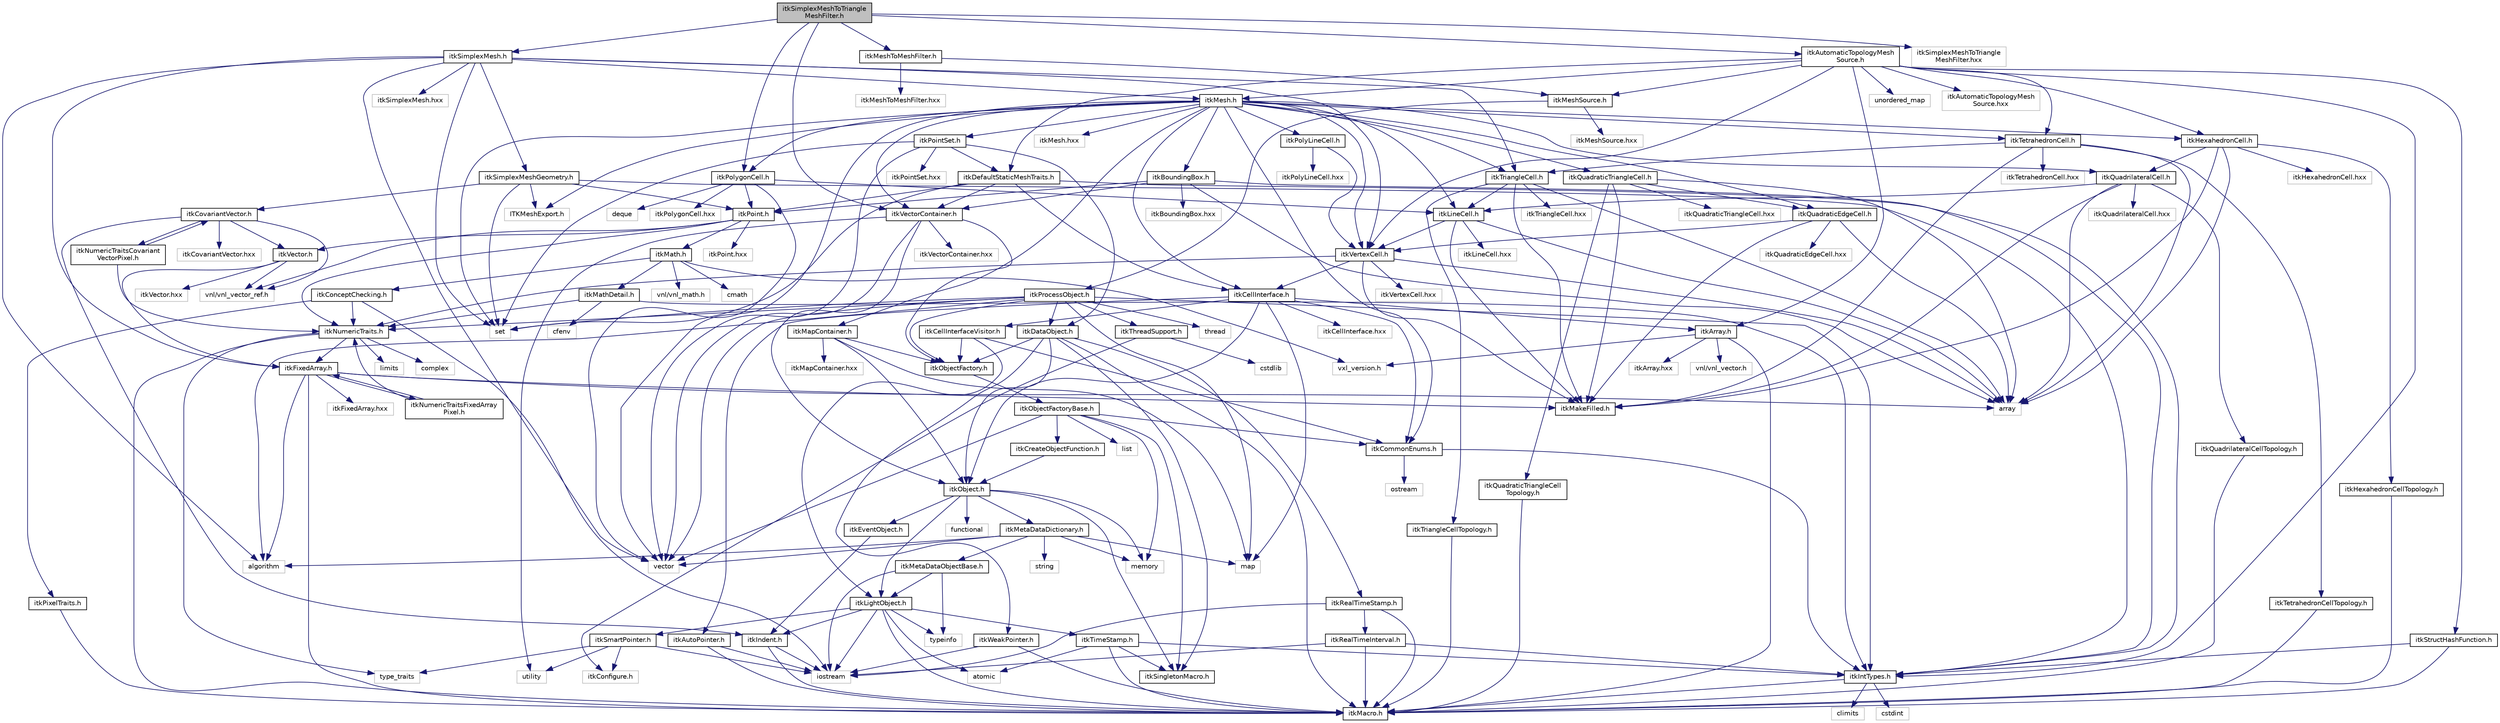 digraph "itkSimplexMeshToTriangleMeshFilter.h"
{
 // LATEX_PDF_SIZE
  edge [fontname="Helvetica",fontsize="10",labelfontname="Helvetica",labelfontsize="10"];
  node [fontname="Helvetica",fontsize="10",shape=record];
  Node1 [label="itkSimplexMeshToTriangle\lMeshFilter.h",height=0.2,width=0.4,color="black", fillcolor="grey75", style="filled", fontcolor="black",tooltip=" "];
  Node1 -> Node2 [color="midnightblue",fontsize="10",style="solid",fontname="Helvetica"];
  Node2 [label="itkPolygonCell.h",height=0.2,width=0.4,color="black", fillcolor="white", style="filled",URL="$itkPolygonCell_8h.html",tooltip=" "];
  Node2 -> Node3 [color="midnightblue",fontsize="10",style="solid",fontname="Helvetica"];
  Node3 [label="itkLineCell.h",height=0.2,width=0.4,color="black", fillcolor="white", style="filled",URL="$itkLineCell_8h.html",tooltip=" "];
  Node3 -> Node4 [color="midnightblue",fontsize="10",style="solid",fontname="Helvetica"];
  Node4 [label="itkVertexCell.h",height=0.2,width=0.4,color="black", fillcolor="white", style="filled",URL="$itkVertexCell_8h.html",tooltip=" "];
  Node4 -> Node5 [color="midnightblue",fontsize="10",style="solid",fontname="Helvetica"];
  Node5 [label="itkCellInterface.h",height=0.2,width=0.4,color="black", fillcolor="white", style="filled",URL="$itkCellInterface_8h.html",tooltip=" "];
  Node5 -> Node6 [color="midnightblue",fontsize="10",style="solid",fontname="Helvetica"];
  Node6 [label="itkObject.h",height=0.2,width=0.4,color="black", fillcolor="white", style="filled",URL="$itkObject_8h.html",tooltip=" "];
  Node6 -> Node7 [color="midnightblue",fontsize="10",style="solid",fontname="Helvetica"];
  Node7 [label="itkLightObject.h",height=0.2,width=0.4,color="black", fillcolor="white", style="filled",URL="$itkLightObject_8h.html",tooltip=" "];
  Node7 -> Node8 [color="midnightblue",fontsize="10",style="solid",fontname="Helvetica"];
  Node8 [label="itkMacro.h",height=0.2,width=0.4,color="black", fillcolor="white", style="filled",URL="$itkMacro_8h.html",tooltip=" "];
  Node7 -> Node9 [color="midnightblue",fontsize="10",style="solid",fontname="Helvetica"];
  Node9 [label="itkSmartPointer.h",height=0.2,width=0.4,color="black", fillcolor="white", style="filled",URL="$itkSmartPointer_8h.html",tooltip=" "];
  Node9 -> Node10 [color="midnightblue",fontsize="10",style="solid",fontname="Helvetica"];
  Node10 [label="iostream",height=0.2,width=0.4,color="grey75", fillcolor="white", style="filled",tooltip=" "];
  Node9 -> Node11 [color="midnightblue",fontsize="10",style="solid",fontname="Helvetica"];
  Node11 [label="utility",height=0.2,width=0.4,color="grey75", fillcolor="white", style="filled",tooltip=" "];
  Node9 -> Node12 [color="midnightblue",fontsize="10",style="solid",fontname="Helvetica"];
  Node12 [label="type_traits",height=0.2,width=0.4,color="grey75", fillcolor="white", style="filled",tooltip=" "];
  Node9 -> Node13 [color="midnightblue",fontsize="10",style="solid",fontname="Helvetica"];
  Node13 [label="itkConfigure.h",height=0.2,width=0.4,color="grey75", fillcolor="white", style="filled",tooltip=" "];
  Node7 -> Node14 [color="midnightblue",fontsize="10",style="solid",fontname="Helvetica"];
  Node14 [label="itkTimeStamp.h",height=0.2,width=0.4,color="black", fillcolor="white", style="filled",URL="$itkTimeStamp_8h.html",tooltip=" "];
  Node14 -> Node8 [color="midnightblue",fontsize="10",style="solid",fontname="Helvetica"];
  Node14 -> Node15 [color="midnightblue",fontsize="10",style="solid",fontname="Helvetica"];
  Node15 [label="itkIntTypes.h",height=0.2,width=0.4,color="black", fillcolor="white", style="filled",URL="$itkIntTypes_8h.html",tooltip=" "];
  Node15 -> Node8 [color="midnightblue",fontsize="10",style="solid",fontname="Helvetica"];
  Node15 -> Node16 [color="midnightblue",fontsize="10",style="solid",fontname="Helvetica"];
  Node16 [label="cstdint",height=0.2,width=0.4,color="grey75", fillcolor="white", style="filled",tooltip=" "];
  Node15 -> Node17 [color="midnightblue",fontsize="10",style="solid",fontname="Helvetica"];
  Node17 [label="climits",height=0.2,width=0.4,color="grey75", fillcolor="white", style="filled",tooltip=" "];
  Node14 -> Node18 [color="midnightblue",fontsize="10",style="solid",fontname="Helvetica"];
  Node18 [label="atomic",height=0.2,width=0.4,color="grey75", fillcolor="white", style="filled",tooltip=" "];
  Node14 -> Node19 [color="midnightblue",fontsize="10",style="solid",fontname="Helvetica"];
  Node19 [label="itkSingletonMacro.h",height=0.2,width=0.4,color="black", fillcolor="white", style="filled",URL="$itkSingletonMacro_8h.html",tooltip=" "];
  Node7 -> Node20 [color="midnightblue",fontsize="10",style="solid",fontname="Helvetica"];
  Node20 [label="itkIndent.h",height=0.2,width=0.4,color="black", fillcolor="white", style="filled",URL="$itkIndent_8h.html",tooltip=" "];
  Node20 -> Node8 [color="midnightblue",fontsize="10",style="solid",fontname="Helvetica"];
  Node20 -> Node10 [color="midnightblue",fontsize="10",style="solid",fontname="Helvetica"];
  Node7 -> Node18 [color="midnightblue",fontsize="10",style="solid",fontname="Helvetica"];
  Node7 -> Node10 [color="midnightblue",fontsize="10",style="solid",fontname="Helvetica"];
  Node7 -> Node21 [color="midnightblue",fontsize="10",style="solid",fontname="Helvetica"];
  Node21 [label="typeinfo",height=0.2,width=0.4,color="grey75", fillcolor="white", style="filled",tooltip=" "];
  Node6 -> Node22 [color="midnightblue",fontsize="10",style="solid",fontname="Helvetica"];
  Node22 [label="itkEventObject.h",height=0.2,width=0.4,color="black", fillcolor="white", style="filled",URL="$itkEventObject_8h.html",tooltip=" "];
  Node22 -> Node20 [color="midnightblue",fontsize="10",style="solid",fontname="Helvetica"];
  Node6 -> Node23 [color="midnightblue",fontsize="10",style="solid",fontname="Helvetica"];
  Node23 [label="itkMetaDataDictionary.h",height=0.2,width=0.4,color="black", fillcolor="white", style="filled",URL="$itkMetaDataDictionary_8h.html",tooltip=" "];
  Node23 -> Node24 [color="midnightblue",fontsize="10",style="solid",fontname="Helvetica"];
  Node24 [label="itkMetaDataObjectBase.h",height=0.2,width=0.4,color="black", fillcolor="white", style="filled",URL="$itkMetaDataObjectBase_8h.html",tooltip=" "];
  Node24 -> Node7 [color="midnightblue",fontsize="10",style="solid",fontname="Helvetica"];
  Node24 -> Node21 [color="midnightblue",fontsize="10",style="solid",fontname="Helvetica"];
  Node24 -> Node10 [color="midnightblue",fontsize="10",style="solid",fontname="Helvetica"];
  Node23 -> Node25 [color="midnightblue",fontsize="10",style="solid",fontname="Helvetica"];
  Node25 [label="algorithm",height=0.2,width=0.4,color="grey75", fillcolor="white", style="filled",tooltip=" "];
  Node23 -> Node26 [color="midnightblue",fontsize="10",style="solid",fontname="Helvetica"];
  Node26 [label="vector",height=0.2,width=0.4,color="grey75", fillcolor="white", style="filled",tooltip=" "];
  Node23 -> Node27 [color="midnightblue",fontsize="10",style="solid",fontname="Helvetica"];
  Node27 [label="map",height=0.2,width=0.4,color="grey75", fillcolor="white", style="filled",tooltip=" "];
  Node23 -> Node28 [color="midnightblue",fontsize="10",style="solid",fontname="Helvetica"];
  Node28 [label="string",height=0.2,width=0.4,color="grey75", fillcolor="white", style="filled",tooltip=" "];
  Node23 -> Node29 [color="midnightblue",fontsize="10",style="solid",fontname="Helvetica"];
  Node29 [label="memory",height=0.2,width=0.4,color="grey75", fillcolor="white", style="filled",tooltip=" "];
  Node6 -> Node19 [color="midnightblue",fontsize="10",style="solid",fontname="Helvetica"];
  Node6 -> Node30 [color="midnightblue",fontsize="10",style="solid",fontname="Helvetica"];
  Node30 [label="functional",height=0.2,width=0.4,color="grey75", fillcolor="white", style="filled",tooltip=" "];
  Node6 -> Node29 [color="midnightblue",fontsize="10",style="solid",fontname="Helvetica"];
  Node5 -> Node31 [color="midnightblue",fontsize="10",style="solid",fontname="Helvetica"];
  Node31 [label="itkCellInterfaceVisitor.h",height=0.2,width=0.4,color="black", fillcolor="white", style="filled",URL="$itkCellInterfaceVisitor_8h.html",tooltip=" "];
  Node31 -> Node7 [color="midnightblue",fontsize="10",style="solid",fontname="Helvetica"];
  Node31 -> Node32 [color="midnightblue",fontsize="10",style="solid",fontname="Helvetica"];
  Node32 [label="itkObjectFactory.h",height=0.2,width=0.4,color="black", fillcolor="white", style="filled",URL="$itkObjectFactory_8h.html",tooltip=" "];
  Node32 -> Node33 [color="midnightblue",fontsize="10",style="solid",fontname="Helvetica"];
  Node33 [label="itkObjectFactoryBase.h",height=0.2,width=0.4,color="black", fillcolor="white", style="filled",URL="$itkObjectFactoryBase_8h.html",tooltip=" "];
  Node33 -> Node34 [color="midnightblue",fontsize="10",style="solid",fontname="Helvetica"];
  Node34 [label="itkCreateObjectFunction.h",height=0.2,width=0.4,color="black", fillcolor="white", style="filled",URL="$itkCreateObjectFunction_8h.html",tooltip=" "];
  Node34 -> Node6 [color="midnightblue",fontsize="10",style="solid",fontname="Helvetica"];
  Node33 -> Node19 [color="midnightblue",fontsize="10",style="solid",fontname="Helvetica"];
  Node33 -> Node35 [color="midnightblue",fontsize="10",style="solid",fontname="Helvetica"];
  Node35 [label="itkCommonEnums.h",height=0.2,width=0.4,color="black", fillcolor="white", style="filled",URL="$itkCommonEnums_8h.html",tooltip=" "];
  Node35 -> Node15 [color="midnightblue",fontsize="10",style="solid",fontname="Helvetica"];
  Node35 -> Node36 [color="midnightblue",fontsize="10",style="solid",fontname="Helvetica"];
  Node36 [label="ostream",height=0.2,width=0.4,color="grey75", fillcolor="white", style="filled",tooltip=" "];
  Node33 -> Node37 [color="midnightblue",fontsize="10",style="solid",fontname="Helvetica"];
  Node37 [label="list",height=0.2,width=0.4,color="grey75", fillcolor="white", style="filled",tooltip=" "];
  Node33 -> Node29 [color="midnightblue",fontsize="10",style="solid",fontname="Helvetica"];
  Node33 -> Node26 [color="midnightblue",fontsize="10",style="solid",fontname="Helvetica"];
  Node31 -> Node35 [color="midnightblue",fontsize="10",style="solid",fontname="Helvetica"];
  Node5 -> Node38 [color="midnightblue",fontsize="10",style="solid",fontname="Helvetica"];
  Node38 [label="itkAutoPointer.h",height=0.2,width=0.4,color="black", fillcolor="white", style="filled",URL="$itkAutoPointer_8h.html",tooltip=" "];
  Node38 -> Node8 [color="midnightblue",fontsize="10",style="solid",fontname="Helvetica"];
  Node38 -> Node10 [color="midnightblue",fontsize="10",style="solid",fontname="Helvetica"];
  Node5 -> Node39 [color="midnightblue",fontsize="10",style="solid",fontname="Helvetica"];
  Node39 [label="itkArray.h",height=0.2,width=0.4,color="black", fillcolor="white", style="filled",URL="$itkArray_8h.html",tooltip=" "];
  Node39 -> Node8 [color="midnightblue",fontsize="10",style="solid",fontname="Helvetica"];
  Node39 -> Node40 [color="midnightblue",fontsize="10",style="solid",fontname="Helvetica"];
  Node40 [label="vxl_version.h",height=0.2,width=0.4,color="grey75", fillcolor="white", style="filled",tooltip=" "];
  Node39 -> Node41 [color="midnightblue",fontsize="10",style="solid",fontname="Helvetica"];
  Node41 [label="vnl/vnl_vector.h",height=0.2,width=0.4,color="grey75", fillcolor="white", style="filled",tooltip=" "];
  Node39 -> Node42 [color="midnightblue",fontsize="10",style="solid",fontname="Helvetica"];
  Node42 [label="itkArray.hxx",height=0.2,width=0.4,color="grey75", fillcolor="white", style="filled",tooltip=" "];
  Node5 -> Node35 [color="midnightblue",fontsize="10",style="solid",fontname="Helvetica"];
  Node5 -> Node27 [color="midnightblue",fontsize="10",style="solid",fontname="Helvetica"];
  Node5 -> Node43 [color="midnightblue",fontsize="10",style="solid",fontname="Helvetica"];
  Node43 [label="itkCellInterface.hxx",height=0.2,width=0.4,color="grey75", fillcolor="white", style="filled",tooltip=" "];
  Node4 -> Node44 [color="midnightblue",fontsize="10",style="solid",fontname="Helvetica"];
  Node44 [label="itkNumericTraits.h",height=0.2,width=0.4,color="black", fillcolor="white", style="filled",URL="$itkNumericTraits_8h.html",tooltip=" "];
  Node44 -> Node8 [color="midnightblue",fontsize="10",style="solid",fontname="Helvetica"];
  Node44 -> Node45 [color="midnightblue",fontsize="10",style="solid",fontname="Helvetica"];
  Node45 [label="limits",height=0.2,width=0.4,color="grey75", fillcolor="white", style="filled",tooltip=" "];
  Node44 -> Node46 [color="midnightblue",fontsize="10",style="solid",fontname="Helvetica"];
  Node46 [label="complex",height=0.2,width=0.4,color="grey75", fillcolor="white", style="filled",tooltip=" "];
  Node44 -> Node12 [color="midnightblue",fontsize="10",style="solid",fontname="Helvetica"];
  Node44 -> Node47 [color="midnightblue",fontsize="10",style="solid",fontname="Helvetica"];
  Node47 [label="itkFixedArray.h",height=0.2,width=0.4,color="black", fillcolor="white", style="filled",URL="$itkFixedArray_8h.html",tooltip=" "];
  Node47 -> Node8 [color="midnightblue",fontsize="10",style="solid",fontname="Helvetica"];
  Node47 -> Node48 [color="midnightblue",fontsize="10",style="solid",fontname="Helvetica"];
  Node48 [label="itkMakeFilled.h",height=0.2,width=0.4,color="black", fillcolor="white", style="filled",URL="$itkMakeFilled_8h.html",tooltip=" "];
  Node47 -> Node25 [color="midnightblue",fontsize="10",style="solid",fontname="Helvetica"];
  Node47 -> Node49 [color="midnightblue",fontsize="10",style="solid",fontname="Helvetica"];
  Node49 [label="array",height=0.2,width=0.4,color="grey75", fillcolor="white", style="filled",tooltip=" "];
  Node47 -> Node50 [color="midnightblue",fontsize="10",style="solid",fontname="Helvetica"];
  Node50 [label="itkFixedArray.hxx",height=0.2,width=0.4,color="grey75", fillcolor="white", style="filled",tooltip=" "];
  Node47 -> Node51 [color="midnightblue",fontsize="10",style="solid",fontname="Helvetica"];
  Node51 [label="itkNumericTraitsFixedArray\lPixel.h",height=0.2,width=0.4,color="black", fillcolor="white", style="filled",URL="$itkNumericTraitsFixedArrayPixel_8h.html",tooltip=" "];
  Node51 -> Node44 [color="midnightblue",fontsize="10",style="solid",fontname="Helvetica"];
  Node51 -> Node47 [color="midnightblue",fontsize="10",style="solid",fontname="Helvetica"];
  Node4 -> Node48 [color="midnightblue",fontsize="10",style="solid",fontname="Helvetica"];
  Node4 -> Node49 [color="midnightblue",fontsize="10",style="solid",fontname="Helvetica"];
  Node4 -> Node52 [color="midnightblue",fontsize="10",style="solid",fontname="Helvetica"];
  Node52 [label="itkVertexCell.hxx",height=0.2,width=0.4,color="grey75", fillcolor="white", style="filled",tooltip=" "];
  Node3 -> Node48 [color="midnightblue",fontsize="10",style="solid",fontname="Helvetica"];
  Node3 -> Node49 [color="midnightblue",fontsize="10",style="solid",fontname="Helvetica"];
  Node3 -> Node53 [color="midnightblue",fontsize="10",style="solid",fontname="Helvetica"];
  Node53 [label="itkLineCell.hxx",height=0.2,width=0.4,color="grey75", fillcolor="white", style="filled",tooltip=" "];
  Node2 -> Node54 [color="midnightblue",fontsize="10",style="solid",fontname="Helvetica"];
  Node54 [label="itkPoint.h",height=0.2,width=0.4,color="black", fillcolor="white", style="filled",URL="$itkPoint_8h.html",tooltip=" "];
  Node54 -> Node44 [color="midnightblue",fontsize="10",style="solid",fontname="Helvetica"];
  Node54 -> Node55 [color="midnightblue",fontsize="10",style="solid",fontname="Helvetica"];
  Node55 [label="itkVector.h",height=0.2,width=0.4,color="black", fillcolor="white", style="filled",URL="$itkVector_8h.html",tooltip=" "];
  Node55 -> Node47 [color="midnightblue",fontsize="10",style="solid",fontname="Helvetica"];
  Node55 -> Node56 [color="midnightblue",fontsize="10",style="solid",fontname="Helvetica"];
  Node56 [label="vnl/vnl_vector_ref.h",height=0.2,width=0.4,color="grey75", fillcolor="white", style="filled",tooltip=" "];
  Node55 -> Node57 [color="midnightblue",fontsize="10",style="solid",fontname="Helvetica"];
  Node57 [label="itkVector.hxx",height=0.2,width=0.4,color="grey75", fillcolor="white", style="filled",tooltip=" "];
  Node54 -> Node56 [color="midnightblue",fontsize="10",style="solid",fontname="Helvetica"];
  Node54 -> Node58 [color="midnightblue",fontsize="10",style="solid",fontname="Helvetica"];
  Node58 [label="itkMath.h",height=0.2,width=0.4,color="black", fillcolor="white", style="filled",URL="$itkMath_8h.html",tooltip=" "];
  Node58 -> Node59 [color="midnightblue",fontsize="10",style="solid",fontname="Helvetica"];
  Node59 [label="cmath",height=0.2,width=0.4,color="grey75", fillcolor="white", style="filled",tooltip=" "];
  Node58 -> Node60 [color="midnightblue",fontsize="10",style="solid",fontname="Helvetica"];
  Node60 [label="itkMathDetail.h",height=0.2,width=0.4,color="black", fillcolor="white", style="filled",URL="$itkMathDetail_8h.html",tooltip=" "];
  Node60 -> Node15 [color="midnightblue",fontsize="10",style="solid",fontname="Helvetica"];
  Node60 -> Node44 [color="midnightblue",fontsize="10",style="solid",fontname="Helvetica"];
  Node60 -> Node61 [color="midnightblue",fontsize="10",style="solid",fontname="Helvetica"];
  Node61 [label="cfenv",height=0.2,width=0.4,color="grey75", fillcolor="white", style="filled",tooltip=" "];
  Node58 -> Node62 [color="midnightblue",fontsize="10",style="solid",fontname="Helvetica"];
  Node62 [label="itkConceptChecking.h",height=0.2,width=0.4,color="black", fillcolor="white", style="filled",URL="$itkConceptChecking_8h.html",tooltip=" "];
  Node62 -> Node63 [color="midnightblue",fontsize="10",style="solid",fontname="Helvetica"];
  Node63 [label="itkPixelTraits.h",height=0.2,width=0.4,color="black", fillcolor="white", style="filled",URL="$itkPixelTraits_8h.html",tooltip=" "];
  Node63 -> Node8 [color="midnightblue",fontsize="10",style="solid",fontname="Helvetica"];
  Node62 -> Node44 [color="midnightblue",fontsize="10",style="solid",fontname="Helvetica"];
  Node62 -> Node10 [color="midnightblue",fontsize="10",style="solid",fontname="Helvetica"];
  Node58 -> Node64 [color="midnightblue",fontsize="10",style="solid",fontname="Helvetica"];
  Node64 [label="vnl/vnl_math.h",height=0.2,width=0.4,color="grey75", fillcolor="white", style="filled",tooltip=" "];
  Node58 -> Node40 [color="midnightblue",fontsize="10",style="solid",fontname="Helvetica"];
  Node54 -> Node65 [color="midnightblue",fontsize="10",style="solid",fontname="Helvetica"];
  Node65 [label="itkPoint.hxx",height=0.2,width=0.4,color="grey75", fillcolor="white", style="filled",tooltip=" "];
  Node2 -> Node26 [color="midnightblue",fontsize="10",style="solid",fontname="Helvetica"];
  Node2 -> Node66 [color="midnightblue",fontsize="10",style="solid",fontname="Helvetica"];
  Node66 [label="deque",height=0.2,width=0.4,color="grey75", fillcolor="white", style="filled",tooltip=" "];
  Node2 -> Node67 [color="midnightblue",fontsize="10",style="solid",fontname="Helvetica"];
  Node67 [label="itkPolygonCell.hxx",height=0.2,width=0.4,color="grey75", fillcolor="white", style="filled",tooltip=" "];
  Node1 -> Node68 [color="midnightblue",fontsize="10",style="solid",fontname="Helvetica"];
  Node68 [label="itkSimplexMesh.h",height=0.2,width=0.4,color="black", fillcolor="white", style="filled",URL="$itkSimplexMesh_8h.html",tooltip=" "];
  Node68 -> Node69 [color="midnightblue",fontsize="10",style="solid",fontname="Helvetica"];
  Node69 [label="itkMesh.h",height=0.2,width=0.4,color="black", fillcolor="white", style="filled",URL="$itkMesh_8h.html",tooltip=" "];
  Node69 -> Node70 [color="midnightblue",fontsize="10",style="solid",fontname="Helvetica"];
  Node70 [label="itkPointSet.h",height=0.2,width=0.4,color="black", fillcolor="white", style="filled",URL="$itkPointSet_8h.html",tooltip=" "];
  Node70 -> Node71 [color="midnightblue",fontsize="10",style="solid",fontname="Helvetica"];
  Node71 [label="itkDataObject.h",height=0.2,width=0.4,color="black", fillcolor="white", style="filled",URL="$itkDataObject_8h.html",tooltip=" "];
  Node71 -> Node6 [color="midnightblue",fontsize="10",style="solid",fontname="Helvetica"];
  Node71 -> Node8 [color="midnightblue",fontsize="10",style="solid",fontname="Helvetica"];
  Node71 -> Node19 [color="midnightblue",fontsize="10",style="solid",fontname="Helvetica"];
  Node71 -> Node72 [color="midnightblue",fontsize="10",style="solid",fontname="Helvetica"];
  Node72 [label="itkWeakPointer.h",height=0.2,width=0.4,color="black", fillcolor="white", style="filled",URL="$itkWeakPointer_8h.html",tooltip=" "];
  Node72 -> Node8 [color="midnightblue",fontsize="10",style="solid",fontname="Helvetica"];
  Node72 -> Node10 [color="midnightblue",fontsize="10",style="solid",fontname="Helvetica"];
  Node71 -> Node73 [color="midnightblue",fontsize="10",style="solid",fontname="Helvetica"];
  Node73 [label="itkRealTimeStamp.h",height=0.2,width=0.4,color="black", fillcolor="white", style="filled",URL="$itkRealTimeStamp_8h.html",tooltip=" "];
  Node73 -> Node74 [color="midnightblue",fontsize="10",style="solid",fontname="Helvetica"];
  Node74 [label="itkRealTimeInterval.h",height=0.2,width=0.4,color="black", fillcolor="white", style="filled",URL="$itkRealTimeInterval_8h.html",tooltip=" "];
  Node74 -> Node15 [color="midnightblue",fontsize="10",style="solid",fontname="Helvetica"];
  Node74 -> Node8 [color="midnightblue",fontsize="10",style="solid",fontname="Helvetica"];
  Node74 -> Node10 [color="midnightblue",fontsize="10",style="solid",fontname="Helvetica"];
  Node73 -> Node8 [color="midnightblue",fontsize="10",style="solid",fontname="Helvetica"];
  Node73 -> Node10 [color="midnightblue",fontsize="10",style="solid",fontname="Helvetica"];
  Node71 -> Node32 [color="midnightblue",fontsize="10",style="solid",fontname="Helvetica"];
  Node70 -> Node75 [color="midnightblue",fontsize="10",style="solid",fontname="Helvetica"];
  Node75 [label="itkDefaultStaticMeshTraits.h",height=0.2,width=0.4,color="black", fillcolor="white", style="filled",URL="$itkDefaultStaticMeshTraits_8h.html",tooltip=" "];
  Node75 -> Node5 [color="midnightblue",fontsize="10",style="solid",fontname="Helvetica"];
  Node75 -> Node76 [color="midnightblue",fontsize="10",style="solid",fontname="Helvetica"];
  Node76 [label="itkVectorContainer.h",height=0.2,width=0.4,color="black", fillcolor="white", style="filled",URL="$itkVectorContainer_8h.html",tooltip=" "];
  Node76 -> Node6 [color="midnightblue",fontsize="10",style="solid",fontname="Helvetica"];
  Node76 -> Node32 [color="midnightblue",fontsize="10",style="solid",fontname="Helvetica"];
  Node76 -> Node11 [color="midnightblue",fontsize="10",style="solid",fontname="Helvetica"];
  Node76 -> Node26 [color="midnightblue",fontsize="10",style="solid",fontname="Helvetica"];
  Node76 -> Node77 [color="midnightblue",fontsize="10",style="solid",fontname="Helvetica"];
  Node77 [label="itkVectorContainer.hxx",height=0.2,width=0.4,color="grey75", fillcolor="white", style="filled",tooltip=" "];
  Node75 -> Node54 [color="midnightblue",fontsize="10",style="solid",fontname="Helvetica"];
  Node75 -> Node15 [color="midnightblue",fontsize="10",style="solid",fontname="Helvetica"];
  Node75 -> Node78 [color="midnightblue",fontsize="10",style="solid",fontname="Helvetica"];
  Node78 [label="set",height=0.2,width=0.4,color="grey75", fillcolor="white", style="filled",tooltip=" "];
  Node70 -> Node26 [color="midnightblue",fontsize="10",style="solid",fontname="Helvetica"];
  Node70 -> Node78 [color="midnightblue",fontsize="10",style="solid",fontname="Helvetica"];
  Node70 -> Node79 [color="midnightblue",fontsize="10",style="solid",fontname="Helvetica"];
  Node79 [label="itkPointSet.hxx",height=0.2,width=0.4,color="grey75", fillcolor="white", style="filled",tooltip=" "];
  Node69 -> Node80 [color="midnightblue",fontsize="10",style="solid",fontname="Helvetica"];
  Node80 [label="itkBoundingBox.h",height=0.2,width=0.4,color="black", fillcolor="white", style="filled",URL="$itkBoundingBox_8h.html",tooltip=" "];
  Node80 -> Node54 [color="midnightblue",fontsize="10",style="solid",fontname="Helvetica"];
  Node80 -> Node76 [color="midnightblue",fontsize="10",style="solid",fontname="Helvetica"];
  Node80 -> Node15 [color="midnightblue",fontsize="10",style="solid",fontname="Helvetica"];
  Node80 -> Node49 [color="midnightblue",fontsize="10",style="solid",fontname="Helvetica"];
  Node80 -> Node81 [color="midnightblue",fontsize="10",style="solid",fontname="Helvetica"];
  Node81 [label="itkBoundingBox.hxx",height=0.2,width=0.4,color="grey75", fillcolor="white", style="filled",tooltip=" "];
  Node69 -> Node5 [color="midnightblue",fontsize="10",style="solid",fontname="Helvetica"];
  Node69 -> Node82 [color="midnightblue",fontsize="10",style="solid",fontname="Helvetica"];
  Node82 [label="itkMapContainer.h",height=0.2,width=0.4,color="black", fillcolor="white", style="filled",URL="$itkMapContainer_8h.html",tooltip=" "];
  Node82 -> Node6 [color="midnightblue",fontsize="10",style="solid",fontname="Helvetica"];
  Node82 -> Node32 [color="midnightblue",fontsize="10",style="solid",fontname="Helvetica"];
  Node82 -> Node27 [color="midnightblue",fontsize="10",style="solid",fontname="Helvetica"];
  Node82 -> Node83 [color="midnightblue",fontsize="10",style="solid",fontname="Helvetica"];
  Node83 [label="itkMapContainer.hxx",height=0.2,width=0.4,color="grey75", fillcolor="white", style="filled",tooltip=" "];
  Node69 -> Node35 [color="midnightblue",fontsize="10",style="solid",fontname="Helvetica"];
  Node69 -> Node84 [color="midnightblue",fontsize="10",style="solid",fontname="Helvetica"];
  Node84 [label="ITKMeshExport.h",height=0.2,width=0.4,color="grey75", fillcolor="white", style="filled",tooltip=" "];
  Node69 -> Node26 [color="midnightblue",fontsize="10",style="solid",fontname="Helvetica"];
  Node69 -> Node78 [color="midnightblue",fontsize="10",style="solid",fontname="Helvetica"];
  Node69 -> Node76 [color="midnightblue",fontsize="10",style="solid",fontname="Helvetica"];
  Node69 -> Node4 [color="midnightblue",fontsize="10",style="solid",fontname="Helvetica"];
  Node69 -> Node3 [color="midnightblue",fontsize="10",style="solid",fontname="Helvetica"];
  Node69 -> Node85 [color="midnightblue",fontsize="10",style="solid",fontname="Helvetica"];
  Node85 [label="itkPolyLineCell.h",height=0.2,width=0.4,color="black", fillcolor="white", style="filled",URL="$itkPolyLineCell_8h.html",tooltip=" "];
  Node85 -> Node4 [color="midnightblue",fontsize="10",style="solid",fontname="Helvetica"];
  Node85 -> Node86 [color="midnightblue",fontsize="10",style="solid",fontname="Helvetica"];
  Node86 [label="itkPolyLineCell.hxx",height=0.2,width=0.4,color="grey75", fillcolor="white", style="filled",tooltip=" "];
  Node69 -> Node87 [color="midnightblue",fontsize="10",style="solid",fontname="Helvetica"];
  Node87 [label="itkTriangleCell.h",height=0.2,width=0.4,color="black", fillcolor="white", style="filled",URL="$itkTriangleCell_8h.html",tooltip=" "];
  Node87 -> Node3 [color="midnightblue",fontsize="10",style="solid",fontname="Helvetica"];
  Node87 -> Node88 [color="midnightblue",fontsize="10",style="solid",fontname="Helvetica"];
  Node88 [label="itkTriangleCellTopology.h",height=0.2,width=0.4,color="black", fillcolor="white", style="filled",URL="$itkTriangleCellTopology_8h.html",tooltip=" "];
  Node88 -> Node8 [color="midnightblue",fontsize="10",style="solid",fontname="Helvetica"];
  Node87 -> Node48 [color="midnightblue",fontsize="10",style="solid",fontname="Helvetica"];
  Node87 -> Node49 [color="midnightblue",fontsize="10",style="solid",fontname="Helvetica"];
  Node87 -> Node89 [color="midnightblue",fontsize="10",style="solid",fontname="Helvetica"];
  Node89 [label="itkTriangleCell.hxx",height=0.2,width=0.4,color="grey75", fillcolor="white", style="filled",tooltip=" "];
  Node69 -> Node90 [color="midnightblue",fontsize="10",style="solid",fontname="Helvetica"];
  Node90 [label="itkQuadrilateralCell.h",height=0.2,width=0.4,color="black", fillcolor="white", style="filled",URL="$itkQuadrilateralCell_8h.html",tooltip=" "];
  Node90 -> Node3 [color="midnightblue",fontsize="10",style="solid",fontname="Helvetica"];
  Node90 -> Node91 [color="midnightblue",fontsize="10",style="solid",fontname="Helvetica"];
  Node91 [label="itkQuadrilateralCellTopology.h",height=0.2,width=0.4,color="black", fillcolor="white", style="filled",URL="$itkQuadrilateralCellTopology_8h.html",tooltip=" "];
  Node91 -> Node8 [color="midnightblue",fontsize="10",style="solid",fontname="Helvetica"];
  Node90 -> Node48 [color="midnightblue",fontsize="10",style="solid",fontname="Helvetica"];
  Node90 -> Node49 [color="midnightblue",fontsize="10",style="solid",fontname="Helvetica"];
  Node90 -> Node92 [color="midnightblue",fontsize="10",style="solid",fontname="Helvetica"];
  Node92 [label="itkQuadrilateralCell.hxx",height=0.2,width=0.4,color="grey75", fillcolor="white", style="filled",tooltip=" "];
  Node69 -> Node2 [color="midnightblue",fontsize="10",style="solid",fontname="Helvetica"];
  Node69 -> Node93 [color="midnightblue",fontsize="10",style="solid",fontname="Helvetica"];
  Node93 [label="itkTetrahedronCell.h",height=0.2,width=0.4,color="black", fillcolor="white", style="filled",URL="$itkTetrahedronCell_8h.html",tooltip=" "];
  Node93 -> Node87 [color="midnightblue",fontsize="10",style="solid",fontname="Helvetica"];
  Node93 -> Node94 [color="midnightblue",fontsize="10",style="solid",fontname="Helvetica"];
  Node94 [label="itkTetrahedronCellTopology.h",height=0.2,width=0.4,color="black", fillcolor="white", style="filled",URL="$itkTetrahedronCellTopology_8h.html",tooltip=" "];
  Node94 -> Node8 [color="midnightblue",fontsize="10",style="solid",fontname="Helvetica"];
  Node93 -> Node48 [color="midnightblue",fontsize="10",style="solid",fontname="Helvetica"];
  Node93 -> Node49 [color="midnightblue",fontsize="10",style="solid",fontname="Helvetica"];
  Node93 -> Node95 [color="midnightblue",fontsize="10",style="solid",fontname="Helvetica"];
  Node95 [label="itkTetrahedronCell.hxx",height=0.2,width=0.4,color="grey75", fillcolor="white", style="filled",tooltip=" "];
  Node69 -> Node96 [color="midnightblue",fontsize="10",style="solid",fontname="Helvetica"];
  Node96 [label="itkHexahedronCell.h",height=0.2,width=0.4,color="black", fillcolor="white", style="filled",URL="$itkHexahedronCell_8h.html",tooltip=" "];
  Node96 -> Node90 [color="midnightblue",fontsize="10",style="solid",fontname="Helvetica"];
  Node96 -> Node97 [color="midnightblue",fontsize="10",style="solid",fontname="Helvetica"];
  Node97 [label="itkHexahedronCellTopology.h",height=0.2,width=0.4,color="black", fillcolor="white", style="filled",URL="$itkHexahedronCellTopology_8h.html",tooltip=" "];
  Node97 -> Node8 [color="midnightblue",fontsize="10",style="solid",fontname="Helvetica"];
  Node96 -> Node48 [color="midnightblue",fontsize="10",style="solid",fontname="Helvetica"];
  Node96 -> Node49 [color="midnightblue",fontsize="10",style="solid",fontname="Helvetica"];
  Node96 -> Node98 [color="midnightblue",fontsize="10",style="solid",fontname="Helvetica"];
  Node98 [label="itkHexahedronCell.hxx",height=0.2,width=0.4,color="grey75", fillcolor="white", style="filled",tooltip=" "];
  Node69 -> Node99 [color="midnightblue",fontsize="10",style="solid",fontname="Helvetica"];
  Node99 [label="itkQuadraticEdgeCell.h",height=0.2,width=0.4,color="black", fillcolor="white", style="filled",URL="$itkQuadraticEdgeCell_8h.html",tooltip=" "];
  Node99 -> Node4 [color="midnightblue",fontsize="10",style="solid",fontname="Helvetica"];
  Node99 -> Node48 [color="midnightblue",fontsize="10",style="solid",fontname="Helvetica"];
  Node99 -> Node49 [color="midnightblue",fontsize="10",style="solid",fontname="Helvetica"];
  Node99 -> Node100 [color="midnightblue",fontsize="10",style="solid",fontname="Helvetica"];
  Node100 [label="itkQuadraticEdgeCell.hxx",height=0.2,width=0.4,color="grey75", fillcolor="white", style="filled",tooltip=" "];
  Node69 -> Node101 [color="midnightblue",fontsize="10",style="solid",fontname="Helvetica"];
  Node101 [label="itkQuadraticTriangleCell.h",height=0.2,width=0.4,color="black", fillcolor="white", style="filled",URL="$itkQuadraticTriangleCell_8h.html",tooltip=" "];
  Node101 -> Node99 [color="midnightblue",fontsize="10",style="solid",fontname="Helvetica"];
  Node101 -> Node102 [color="midnightblue",fontsize="10",style="solid",fontname="Helvetica"];
  Node102 [label="itkQuadraticTriangleCell\lTopology.h",height=0.2,width=0.4,color="black", fillcolor="white", style="filled",URL="$itkQuadraticTriangleCellTopology_8h.html",tooltip=" "];
  Node102 -> Node8 [color="midnightblue",fontsize="10",style="solid",fontname="Helvetica"];
  Node101 -> Node48 [color="midnightblue",fontsize="10",style="solid",fontname="Helvetica"];
  Node101 -> Node49 [color="midnightblue",fontsize="10",style="solid",fontname="Helvetica"];
  Node101 -> Node103 [color="midnightblue",fontsize="10",style="solid",fontname="Helvetica"];
  Node103 [label="itkQuadraticTriangleCell.hxx",height=0.2,width=0.4,color="grey75", fillcolor="white", style="filled",tooltip=" "];
  Node69 -> Node104 [color="midnightblue",fontsize="10",style="solid",fontname="Helvetica"];
  Node104 [label="itkMesh.hxx",height=0.2,width=0.4,color="grey75", fillcolor="white", style="filled",tooltip=" "];
  Node68 -> Node105 [color="midnightblue",fontsize="10",style="solid",fontname="Helvetica"];
  Node105 [label="itkSimplexMeshGeometry.h",height=0.2,width=0.4,color="black", fillcolor="white", style="filled",URL="$itkSimplexMeshGeometry_8h.html",tooltip=" "];
  Node105 -> Node15 [color="midnightblue",fontsize="10",style="solid",fontname="Helvetica"];
  Node105 -> Node54 [color="midnightblue",fontsize="10",style="solid",fontname="Helvetica"];
  Node105 -> Node106 [color="midnightblue",fontsize="10",style="solid",fontname="Helvetica"];
  Node106 [label="itkCovariantVector.h",height=0.2,width=0.4,color="black", fillcolor="white", style="filled",URL="$itkCovariantVector_8h.html",tooltip=" "];
  Node106 -> Node20 [color="midnightblue",fontsize="10",style="solid",fontname="Helvetica"];
  Node106 -> Node55 [color="midnightblue",fontsize="10",style="solid",fontname="Helvetica"];
  Node106 -> Node56 [color="midnightblue",fontsize="10",style="solid",fontname="Helvetica"];
  Node106 -> Node107 [color="midnightblue",fontsize="10",style="solid",fontname="Helvetica"];
  Node107 [label="itkNumericTraitsCovariant\lVectorPixel.h",height=0.2,width=0.4,color="black", fillcolor="white", style="filled",URL="$itkNumericTraitsCovariantVectorPixel_8h.html",tooltip=" "];
  Node107 -> Node44 [color="midnightblue",fontsize="10",style="solid",fontname="Helvetica"];
  Node107 -> Node106 [color="midnightblue",fontsize="10",style="solid",fontname="Helvetica"];
  Node106 -> Node108 [color="midnightblue",fontsize="10",style="solid",fontname="Helvetica"];
  Node108 [label="itkCovariantVector.hxx",height=0.2,width=0.4,color="grey75", fillcolor="white", style="filled",tooltip=" "];
  Node105 -> Node78 [color="midnightblue",fontsize="10",style="solid",fontname="Helvetica"];
  Node105 -> Node84 [color="midnightblue",fontsize="10",style="solid",fontname="Helvetica"];
  Node68 -> Node4 [color="midnightblue",fontsize="10",style="solid",fontname="Helvetica"];
  Node68 -> Node87 [color="midnightblue",fontsize="10",style="solid",fontname="Helvetica"];
  Node68 -> Node47 [color="midnightblue",fontsize="10",style="solid",fontname="Helvetica"];
  Node68 -> Node26 [color="midnightblue",fontsize="10",style="solid",fontname="Helvetica"];
  Node68 -> Node25 [color="midnightblue",fontsize="10",style="solid",fontname="Helvetica"];
  Node68 -> Node78 [color="midnightblue",fontsize="10",style="solid",fontname="Helvetica"];
  Node68 -> Node109 [color="midnightblue",fontsize="10",style="solid",fontname="Helvetica"];
  Node109 [label="itkSimplexMesh.hxx",height=0.2,width=0.4,color="grey75", fillcolor="white", style="filled",tooltip=" "];
  Node1 -> Node110 [color="midnightblue",fontsize="10",style="solid",fontname="Helvetica"];
  Node110 [label="itkMeshToMeshFilter.h",height=0.2,width=0.4,color="black", fillcolor="white", style="filled",URL="$itkMeshToMeshFilter_8h.html",tooltip=" "];
  Node110 -> Node111 [color="midnightblue",fontsize="10",style="solid",fontname="Helvetica"];
  Node111 [label="itkMeshSource.h",height=0.2,width=0.4,color="black", fillcolor="white", style="filled",URL="$itkMeshSource_8h.html",tooltip=" "];
  Node111 -> Node112 [color="midnightblue",fontsize="10",style="solid",fontname="Helvetica"];
  Node112 [label="itkProcessObject.h",height=0.2,width=0.4,color="black", fillcolor="white", style="filled",URL="$itkProcessObject_8h.html",tooltip=" "];
  Node112 -> Node71 [color="midnightblue",fontsize="10",style="solid",fontname="Helvetica"];
  Node112 -> Node32 [color="midnightblue",fontsize="10",style="solid",fontname="Helvetica"];
  Node112 -> Node44 [color="midnightblue",fontsize="10",style="solid",fontname="Helvetica"];
  Node112 -> Node113 [color="midnightblue",fontsize="10",style="solid",fontname="Helvetica"];
  Node113 [label="itkThreadSupport.h",height=0.2,width=0.4,color="black", fillcolor="white", style="filled",URL="$itkThreadSupport_8h.html",tooltip=" "];
  Node113 -> Node114 [color="midnightblue",fontsize="10",style="solid",fontname="Helvetica"];
  Node114 [label="cstdlib",height=0.2,width=0.4,color="grey75", fillcolor="white", style="filled",tooltip=" "];
  Node113 -> Node13 [color="midnightblue",fontsize="10",style="solid",fontname="Helvetica"];
  Node112 -> Node15 [color="midnightblue",fontsize="10",style="solid",fontname="Helvetica"];
  Node112 -> Node26 [color="midnightblue",fontsize="10",style="solid",fontname="Helvetica"];
  Node112 -> Node27 [color="midnightblue",fontsize="10",style="solid",fontname="Helvetica"];
  Node112 -> Node78 [color="midnightblue",fontsize="10",style="solid",fontname="Helvetica"];
  Node112 -> Node25 [color="midnightblue",fontsize="10",style="solid",fontname="Helvetica"];
  Node112 -> Node115 [color="midnightblue",fontsize="10",style="solid",fontname="Helvetica"];
  Node115 [label="thread",height=0.2,width=0.4,color="grey75", fillcolor="white", style="filled",tooltip=" "];
  Node111 -> Node116 [color="midnightblue",fontsize="10",style="solid",fontname="Helvetica"];
  Node116 [label="itkMeshSource.hxx",height=0.2,width=0.4,color="grey75", fillcolor="white", style="filled",tooltip=" "];
  Node110 -> Node117 [color="midnightblue",fontsize="10",style="solid",fontname="Helvetica"];
  Node117 [label="itkMeshToMeshFilter.hxx",height=0.2,width=0.4,color="grey75", fillcolor="white", style="filled",tooltip=" "];
  Node1 -> Node76 [color="midnightblue",fontsize="10",style="solid",fontname="Helvetica"];
  Node1 -> Node118 [color="midnightblue",fontsize="10",style="solid",fontname="Helvetica"];
  Node118 [label="itkAutomaticTopologyMesh\lSource.h",height=0.2,width=0.4,color="black", fillcolor="white", style="filled",URL="$itkAutomaticTopologyMeshSource_8h.html",tooltip=" "];
  Node118 -> Node39 [color="midnightblue",fontsize="10",style="solid",fontname="Helvetica"];
  Node118 -> Node75 [color="midnightblue",fontsize="10",style="solid",fontname="Helvetica"];
  Node118 -> Node119 [color="midnightblue",fontsize="10",style="solid",fontname="Helvetica"];
  Node119 [label="unordered_map",height=0.2,width=0.4,color="grey75", fillcolor="white", style="filled",tooltip=" "];
  Node118 -> Node96 [color="midnightblue",fontsize="10",style="solid",fontname="Helvetica"];
  Node118 -> Node15 [color="midnightblue",fontsize="10",style="solid",fontname="Helvetica"];
  Node118 -> Node69 [color="midnightblue",fontsize="10",style="solid",fontname="Helvetica"];
  Node118 -> Node111 [color="midnightblue",fontsize="10",style="solid",fontname="Helvetica"];
  Node118 -> Node120 [color="midnightblue",fontsize="10",style="solid",fontname="Helvetica"];
  Node120 [label="itkStructHashFunction.h",height=0.2,width=0.4,color="black", fillcolor="white", style="filled",URL="$itkStructHashFunction_8h.html",tooltip=" "];
  Node120 -> Node15 [color="midnightblue",fontsize="10",style="solid",fontname="Helvetica"];
  Node120 -> Node8 [color="midnightblue",fontsize="10",style="solid",fontname="Helvetica"];
  Node118 -> Node93 [color="midnightblue",fontsize="10",style="solid",fontname="Helvetica"];
  Node118 -> Node4 [color="midnightblue",fontsize="10",style="solid",fontname="Helvetica"];
  Node118 -> Node121 [color="midnightblue",fontsize="10",style="solid",fontname="Helvetica"];
  Node121 [label="itkAutomaticTopologyMesh\lSource.hxx",height=0.2,width=0.4,color="grey75", fillcolor="white", style="filled",tooltip=" "];
  Node1 -> Node122 [color="midnightblue",fontsize="10",style="solid",fontname="Helvetica"];
  Node122 [label="itkSimplexMeshToTriangle\lMeshFilter.hxx",height=0.2,width=0.4,color="grey75", fillcolor="white", style="filled",tooltip=" "];
}
